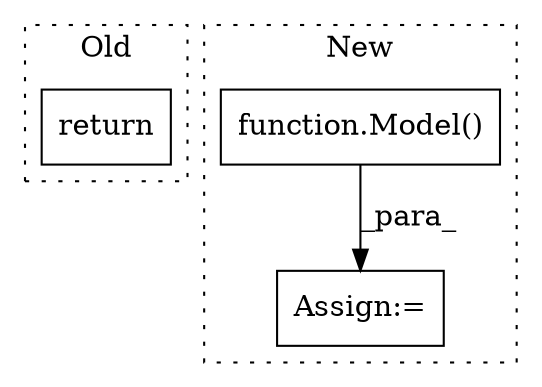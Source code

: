 digraph G {
subgraph cluster0 {
1 [label="return" a="93" s="1176" l="6" shape="box"];
label = "Old";
style="dotted";
}
subgraph cluster1 {
2 [label="function.Model()" a="75" s="708" l="547" shape="box"];
3 [label="Assign:=" a="68" s="1315" l="3" shape="box"];
label = "New";
style="dotted";
}
2 -> 3 [label="_para_"];
}